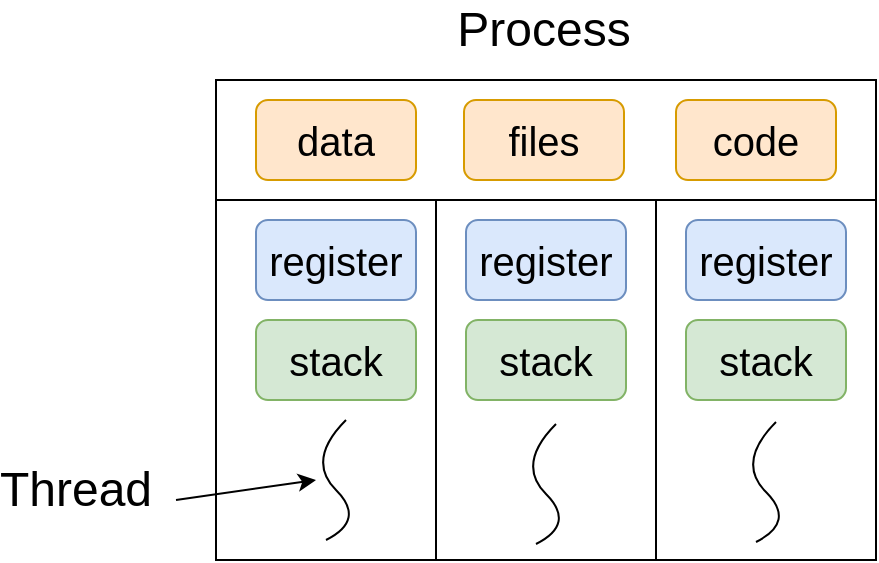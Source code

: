 <mxfile version="20.7.4" type="device"><diagram id="UhzK1AIhe0oO3-u0Gy6v" name="第 1 页"><mxGraphModel dx="969" dy="650" grid="1" gridSize="10" guides="1" tooltips="1" connect="1" arrows="1" fold="1" page="1" pageScale="1" pageWidth="827" pageHeight="1169" math="0" shadow="0"><root><mxCell id="0"/><mxCell id="1" parent="0"/><mxCell id="kAfg0jahAlVaeJuu0UPe-10" value="" style="rounded=0;whiteSpace=wrap;html=1;fontSize=18;fillColor=none;" parent="1" vertex="1"><mxGeometry x="460" y="180" width="110" height="180" as="geometry"/></mxCell><mxCell id="kAfg0jahAlVaeJuu0UPe-7" value="" style="rounded=0;whiteSpace=wrap;html=1;fontSize=18;fillColor=none;" parent="1" vertex="1"><mxGeometry x="240" y="180" width="110" height="180" as="geometry"/></mxCell><mxCell id="kAfg0jahAlVaeJuu0UPe-1" value="" style="rounded=0;whiteSpace=wrap;html=1;fillColor=none;" parent="1" vertex="1"><mxGeometry x="240" y="120" width="330" height="240" as="geometry"/></mxCell><mxCell id="kAfg0jahAlVaeJuu0UPe-2" value="" style="rounded=0;whiteSpace=wrap;html=1;fillColor=none;" parent="1" vertex="1"><mxGeometry x="240" y="120" width="330" height="60" as="geometry"/></mxCell><mxCell id="kAfg0jahAlVaeJuu0UPe-4" value="data" style="rounded=1;whiteSpace=wrap;html=1;fillColor=#ffe6cc;strokeColor=#d79b00;fontSize=20;" parent="1" vertex="1"><mxGeometry x="260" y="130" width="80" height="40" as="geometry"/></mxCell><mxCell id="kAfg0jahAlVaeJuu0UPe-5" value="files" style="rounded=1;whiteSpace=wrap;html=1;fillColor=#ffe6cc;strokeColor=#d79b00;fontSize=20;" parent="1" vertex="1"><mxGeometry x="364" y="130" width="80" height="40" as="geometry"/></mxCell><mxCell id="kAfg0jahAlVaeJuu0UPe-6" value="" style="curved=1;endArrow=none;html=1;rounded=0;fontSize=18;endFill=0;" parent="1" edge="1"><mxGeometry x="0.696" y="-14" width="50" height="50" relative="1" as="geometry"><mxPoint x="295" y="350" as="sourcePoint"/><mxPoint x="305" y="290" as="targetPoint"/><Array as="points"><mxPoint x="315" y="340"/><mxPoint x="285" y="310"/></Array><mxPoint as="offset"/></mxGeometry></mxCell><mxCell id="kAfg0jahAlVaeJuu0UPe-8" value="code" style="rounded=1;whiteSpace=wrap;html=1;fillColor=#ffe6cc;strokeColor=#d79b00;fontSize=20;" parent="1" vertex="1"><mxGeometry x="470" y="130" width="80" height="40" as="geometry"/></mxCell><mxCell id="kAfg0jahAlVaeJuu0UPe-9" value="" style="rounded=0;whiteSpace=wrap;html=1;fontSize=18;fillColor=none;" parent="1" vertex="1"><mxGeometry x="350" y="180" width="110" height="180" as="geometry"/></mxCell><mxCell id="kAfg0jahAlVaeJuu0UPe-11" value="" style="curved=1;endArrow=none;html=1;rounded=0;fontSize=18;endFill=0;" parent="1" edge="1"><mxGeometry x="0.59" y="-6" width="50" height="50" relative="1" as="geometry"><mxPoint x="400" y="352" as="sourcePoint"/><mxPoint x="410" y="292" as="targetPoint"/><Array as="points"><mxPoint x="420" y="342"/><mxPoint x="390" y="312"/></Array><mxPoint as="offset"/></mxGeometry></mxCell><mxCell id="kAfg0jahAlVaeJuu0UPe-12" value="" style="curved=1;endArrow=none;html=1;rounded=0;fontSize=18;endFill=0;" parent="1" edge="1"><mxGeometry x="0.772" y="-18" width="50" height="50" relative="1" as="geometry"><mxPoint x="510" y="351" as="sourcePoint"/><mxPoint x="520" y="291" as="targetPoint"/><Array as="points"><mxPoint x="530" y="341"/><mxPoint x="500" y="311"/></Array><mxPoint as="offset"/></mxGeometry></mxCell><mxCell id="kAfg0jahAlVaeJuu0UPe-13" value="register" style="rounded=1;whiteSpace=wrap;html=1;fontSize=20;fillColor=#dae8fc;strokeColor=#6c8ebf;" parent="1" vertex="1"><mxGeometry x="260" y="190" width="80" height="40" as="geometry"/></mxCell><mxCell id="kAfg0jahAlVaeJuu0UPe-14" value="register" style="rounded=1;whiteSpace=wrap;html=1;fontSize=20;fillColor=#dae8fc;strokeColor=#6c8ebf;" parent="1" vertex="1"><mxGeometry x="365" y="190" width="80" height="40" as="geometry"/></mxCell><mxCell id="kAfg0jahAlVaeJuu0UPe-15" value="register" style="rounded=1;whiteSpace=wrap;html=1;fontSize=20;fillColor=#dae8fc;strokeColor=#6c8ebf;" parent="1" vertex="1"><mxGeometry x="475" y="190" width="80" height="40" as="geometry"/></mxCell><mxCell id="kAfg0jahAlVaeJuu0UPe-16" value="stack" style="rounded=1;whiteSpace=wrap;html=1;fontSize=20;fillColor=#d5e8d4;strokeColor=#82b366;" parent="1" vertex="1"><mxGeometry x="260" y="240" width="80" height="40" as="geometry"/></mxCell><mxCell id="kAfg0jahAlVaeJuu0UPe-17" value="stack" style="rounded=1;whiteSpace=wrap;html=1;fontSize=20;fillColor=#d5e8d4;strokeColor=#82b366;" parent="1" vertex="1"><mxGeometry x="365" y="240" width="80" height="40" as="geometry"/></mxCell><mxCell id="kAfg0jahAlVaeJuu0UPe-18" value="stack" style="rounded=1;whiteSpace=wrap;html=1;fontSize=20;fillColor=#d5e8d4;strokeColor=#82b366;" parent="1" vertex="1"><mxGeometry x="475" y="240" width="80" height="40" as="geometry"/></mxCell><mxCell id="kAfg0jahAlVaeJuu0UPe-19" value="" style="endArrow=classic;html=1;rounded=0;fontSize=18;" parent="1" edge="1"><mxGeometry width="50" height="50" relative="1" as="geometry"><mxPoint x="220" y="330" as="sourcePoint"/><mxPoint x="290" y="320" as="targetPoint"/></mxGeometry></mxCell><mxCell id="kAfg0jahAlVaeJuu0UPe-20" value="Thread" style="text;html=1;strokeColor=none;fillColor=none;align=center;verticalAlign=middle;whiteSpace=wrap;rounded=0;fontSize=24;" parent="1" vertex="1"><mxGeometry x="140" y="310" width="60" height="30" as="geometry"/></mxCell><mxCell id="kAfg0jahAlVaeJuu0UPe-21" value="Process" style="text;html=1;strokeColor=none;fillColor=none;align=center;verticalAlign=middle;whiteSpace=wrap;rounded=0;fontSize=24;" parent="1" vertex="1"><mxGeometry x="374" y="80" width="60" height="30" as="geometry"/></mxCell></root></mxGraphModel></diagram></mxfile>